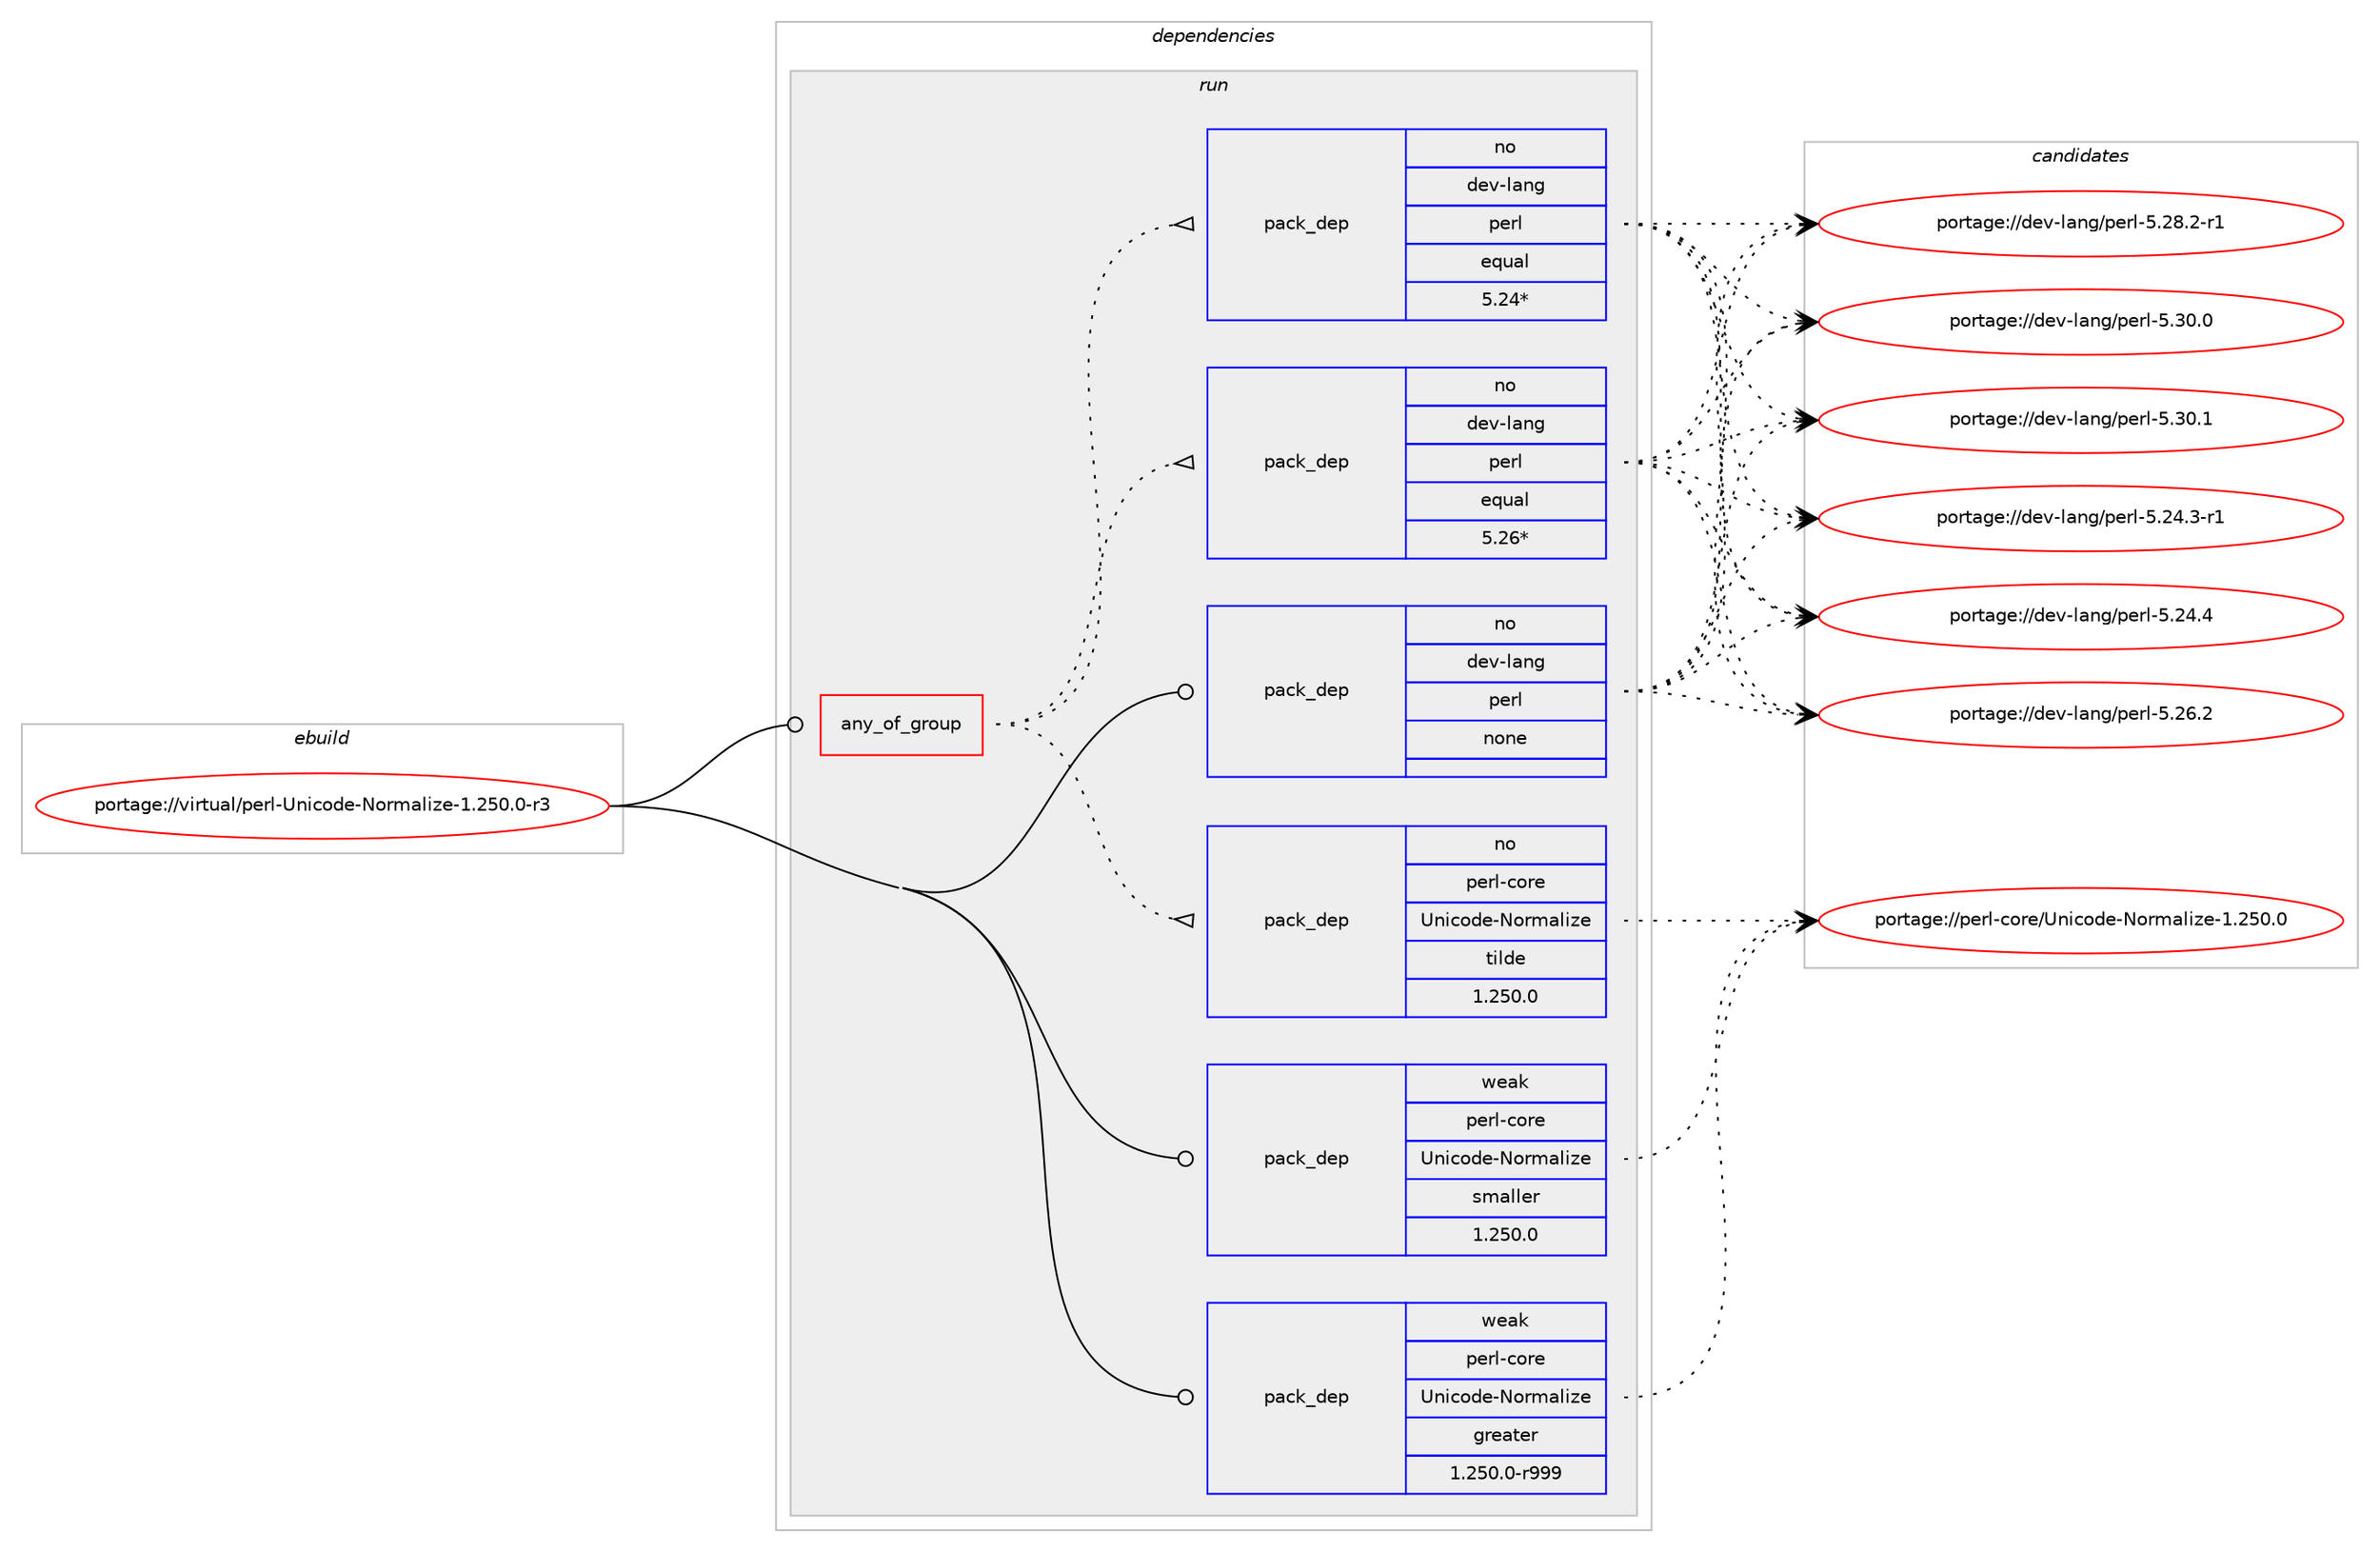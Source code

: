 digraph prolog {

# *************
# Graph options
# *************

newrank=true;
concentrate=true;
compound=true;
graph [rankdir=LR,fontname=Helvetica,fontsize=10,ranksep=1.5];#, ranksep=2.5, nodesep=0.2];
edge  [arrowhead=vee];
node  [fontname=Helvetica,fontsize=10];

# **********
# The ebuild
# **********

subgraph cluster_leftcol {
color=gray;
rank=same;
label=<<i>ebuild</i>>;
id [label="portage://virtual/perl-Unicode-Normalize-1.250.0-r3", color=red, width=4, href="../virtual/perl-Unicode-Normalize-1.250.0-r3.svg"];
}

# ****************
# The dependencies
# ****************

subgraph cluster_midcol {
color=gray;
label=<<i>dependencies</i>>;
subgraph cluster_compile {
fillcolor="#eeeeee";
style=filled;
label=<<i>compile</i>>;
}
subgraph cluster_compileandrun {
fillcolor="#eeeeee";
style=filled;
label=<<i>compile and run</i>>;
}
subgraph cluster_run {
fillcolor="#eeeeee";
style=filled;
label=<<i>run</i>>;
subgraph any7375 {
dependency435589 [label=<<TABLE BORDER="0" CELLBORDER="1" CELLSPACING="0" CELLPADDING="4"><TR><TD CELLPADDING="10">any_of_group</TD></TR></TABLE>>, shape=none, color=red];subgraph pack322964 {
dependency435590 [label=<<TABLE BORDER="0" CELLBORDER="1" CELLSPACING="0" CELLPADDING="4" WIDTH="220"><TR><TD ROWSPAN="6" CELLPADDING="30">pack_dep</TD></TR><TR><TD WIDTH="110">no</TD></TR><TR><TD>dev-lang</TD></TR><TR><TD>perl</TD></TR><TR><TD>equal</TD></TR><TR><TD>5.26*</TD></TR></TABLE>>, shape=none, color=blue];
}
dependency435589:e -> dependency435590:w [weight=20,style="dotted",arrowhead="oinv"];
subgraph pack322965 {
dependency435591 [label=<<TABLE BORDER="0" CELLBORDER="1" CELLSPACING="0" CELLPADDING="4" WIDTH="220"><TR><TD ROWSPAN="6" CELLPADDING="30">pack_dep</TD></TR><TR><TD WIDTH="110">no</TD></TR><TR><TD>dev-lang</TD></TR><TR><TD>perl</TD></TR><TR><TD>equal</TD></TR><TR><TD>5.24*</TD></TR></TABLE>>, shape=none, color=blue];
}
dependency435589:e -> dependency435591:w [weight=20,style="dotted",arrowhead="oinv"];
subgraph pack322966 {
dependency435592 [label=<<TABLE BORDER="0" CELLBORDER="1" CELLSPACING="0" CELLPADDING="4" WIDTH="220"><TR><TD ROWSPAN="6" CELLPADDING="30">pack_dep</TD></TR><TR><TD WIDTH="110">no</TD></TR><TR><TD>perl-core</TD></TR><TR><TD>Unicode-Normalize</TD></TR><TR><TD>tilde</TD></TR><TR><TD>1.250.0</TD></TR></TABLE>>, shape=none, color=blue];
}
dependency435589:e -> dependency435592:w [weight=20,style="dotted",arrowhead="oinv"];
}
id:e -> dependency435589:w [weight=20,style="solid",arrowhead="odot"];
subgraph pack322967 {
dependency435593 [label=<<TABLE BORDER="0" CELLBORDER="1" CELLSPACING="0" CELLPADDING="4" WIDTH="220"><TR><TD ROWSPAN="6" CELLPADDING="30">pack_dep</TD></TR><TR><TD WIDTH="110">no</TD></TR><TR><TD>dev-lang</TD></TR><TR><TD>perl</TD></TR><TR><TD>none</TD></TR><TR><TD></TD></TR></TABLE>>, shape=none, color=blue];
}
id:e -> dependency435593:w [weight=20,style="solid",arrowhead="odot"];
subgraph pack322968 {
dependency435594 [label=<<TABLE BORDER="0" CELLBORDER="1" CELLSPACING="0" CELLPADDING="4" WIDTH="220"><TR><TD ROWSPAN="6" CELLPADDING="30">pack_dep</TD></TR><TR><TD WIDTH="110">weak</TD></TR><TR><TD>perl-core</TD></TR><TR><TD>Unicode-Normalize</TD></TR><TR><TD>greater</TD></TR><TR><TD>1.250.0-r999</TD></TR></TABLE>>, shape=none, color=blue];
}
id:e -> dependency435594:w [weight=20,style="solid",arrowhead="odot"];
subgraph pack322969 {
dependency435595 [label=<<TABLE BORDER="0" CELLBORDER="1" CELLSPACING="0" CELLPADDING="4" WIDTH="220"><TR><TD ROWSPAN="6" CELLPADDING="30">pack_dep</TD></TR><TR><TD WIDTH="110">weak</TD></TR><TR><TD>perl-core</TD></TR><TR><TD>Unicode-Normalize</TD></TR><TR><TD>smaller</TD></TR><TR><TD>1.250.0</TD></TR></TABLE>>, shape=none, color=blue];
}
id:e -> dependency435595:w [weight=20,style="solid",arrowhead="odot"];
}
}

# **************
# The candidates
# **************

subgraph cluster_choices {
rank=same;
color=gray;
label=<<i>candidates</i>>;

subgraph choice322964 {
color=black;
nodesep=1;
choiceportage100101118451089711010347112101114108455346505246514511449 [label="portage://dev-lang/perl-5.24.3-r1", color=red, width=4,href="../dev-lang/perl-5.24.3-r1.svg"];
choiceportage10010111845108971101034711210111410845534650524652 [label="portage://dev-lang/perl-5.24.4", color=red, width=4,href="../dev-lang/perl-5.24.4.svg"];
choiceportage10010111845108971101034711210111410845534650544650 [label="portage://dev-lang/perl-5.26.2", color=red, width=4,href="../dev-lang/perl-5.26.2.svg"];
choiceportage100101118451089711010347112101114108455346505646504511449 [label="portage://dev-lang/perl-5.28.2-r1", color=red, width=4,href="../dev-lang/perl-5.28.2-r1.svg"];
choiceportage10010111845108971101034711210111410845534651484648 [label="portage://dev-lang/perl-5.30.0", color=red, width=4,href="../dev-lang/perl-5.30.0.svg"];
choiceportage10010111845108971101034711210111410845534651484649 [label="portage://dev-lang/perl-5.30.1", color=red, width=4,href="../dev-lang/perl-5.30.1.svg"];
dependency435590:e -> choiceportage100101118451089711010347112101114108455346505246514511449:w [style=dotted,weight="100"];
dependency435590:e -> choiceportage10010111845108971101034711210111410845534650524652:w [style=dotted,weight="100"];
dependency435590:e -> choiceportage10010111845108971101034711210111410845534650544650:w [style=dotted,weight="100"];
dependency435590:e -> choiceportage100101118451089711010347112101114108455346505646504511449:w [style=dotted,weight="100"];
dependency435590:e -> choiceportage10010111845108971101034711210111410845534651484648:w [style=dotted,weight="100"];
dependency435590:e -> choiceportage10010111845108971101034711210111410845534651484649:w [style=dotted,weight="100"];
}
subgraph choice322965 {
color=black;
nodesep=1;
choiceportage100101118451089711010347112101114108455346505246514511449 [label="portage://dev-lang/perl-5.24.3-r1", color=red, width=4,href="../dev-lang/perl-5.24.3-r1.svg"];
choiceportage10010111845108971101034711210111410845534650524652 [label="portage://dev-lang/perl-5.24.4", color=red, width=4,href="../dev-lang/perl-5.24.4.svg"];
choiceportage10010111845108971101034711210111410845534650544650 [label="portage://dev-lang/perl-5.26.2", color=red, width=4,href="../dev-lang/perl-5.26.2.svg"];
choiceportage100101118451089711010347112101114108455346505646504511449 [label="portage://dev-lang/perl-5.28.2-r1", color=red, width=4,href="../dev-lang/perl-5.28.2-r1.svg"];
choiceportage10010111845108971101034711210111410845534651484648 [label="portage://dev-lang/perl-5.30.0", color=red, width=4,href="../dev-lang/perl-5.30.0.svg"];
choiceportage10010111845108971101034711210111410845534651484649 [label="portage://dev-lang/perl-5.30.1", color=red, width=4,href="../dev-lang/perl-5.30.1.svg"];
dependency435591:e -> choiceportage100101118451089711010347112101114108455346505246514511449:w [style=dotted,weight="100"];
dependency435591:e -> choiceportage10010111845108971101034711210111410845534650524652:w [style=dotted,weight="100"];
dependency435591:e -> choiceportage10010111845108971101034711210111410845534650544650:w [style=dotted,weight="100"];
dependency435591:e -> choiceportage100101118451089711010347112101114108455346505646504511449:w [style=dotted,weight="100"];
dependency435591:e -> choiceportage10010111845108971101034711210111410845534651484648:w [style=dotted,weight="100"];
dependency435591:e -> choiceportage10010111845108971101034711210111410845534651484649:w [style=dotted,weight="100"];
}
subgraph choice322966 {
color=black;
nodesep=1;
choiceportage11210111410845991111141014785110105991111001014578111114109971081051221014549465053484648 [label="portage://perl-core/Unicode-Normalize-1.250.0", color=red, width=4,href="../perl-core/Unicode-Normalize-1.250.0.svg"];
dependency435592:e -> choiceportage11210111410845991111141014785110105991111001014578111114109971081051221014549465053484648:w [style=dotted,weight="100"];
}
subgraph choice322967 {
color=black;
nodesep=1;
choiceportage100101118451089711010347112101114108455346505246514511449 [label="portage://dev-lang/perl-5.24.3-r1", color=red, width=4,href="../dev-lang/perl-5.24.3-r1.svg"];
choiceportage10010111845108971101034711210111410845534650524652 [label="portage://dev-lang/perl-5.24.4", color=red, width=4,href="../dev-lang/perl-5.24.4.svg"];
choiceportage10010111845108971101034711210111410845534650544650 [label="portage://dev-lang/perl-5.26.2", color=red, width=4,href="../dev-lang/perl-5.26.2.svg"];
choiceportage100101118451089711010347112101114108455346505646504511449 [label="portage://dev-lang/perl-5.28.2-r1", color=red, width=4,href="../dev-lang/perl-5.28.2-r1.svg"];
choiceportage10010111845108971101034711210111410845534651484648 [label="portage://dev-lang/perl-5.30.0", color=red, width=4,href="../dev-lang/perl-5.30.0.svg"];
choiceportage10010111845108971101034711210111410845534651484649 [label="portage://dev-lang/perl-5.30.1", color=red, width=4,href="../dev-lang/perl-5.30.1.svg"];
dependency435593:e -> choiceportage100101118451089711010347112101114108455346505246514511449:w [style=dotted,weight="100"];
dependency435593:e -> choiceportage10010111845108971101034711210111410845534650524652:w [style=dotted,weight="100"];
dependency435593:e -> choiceportage10010111845108971101034711210111410845534650544650:w [style=dotted,weight="100"];
dependency435593:e -> choiceportage100101118451089711010347112101114108455346505646504511449:w [style=dotted,weight="100"];
dependency435593:e -> choiceportage10010111845108971101034711210111410845534651484648:w [style=dotted,weight="100"];
dependency435593:e -> choiceportage10010111845108971101034711210111410845534651484649:w [style=dotted,weight="100"];
}
subgraph choice322968 {
color=black;
nodesep=1;
choiceportage11210111410845991111141014785110105991111001014578111114109971081051221014549465053484648 [label="portage://perl-core/Unicode-Normalize-1.250.0", color=red, width=4,href="../perl-core/Unicode-Normalize-1.250.0.svg"];
dependency435594:e -> choiceportage11210111410845991111141014785110105991111001014578111114109971081051221014549465053484648:w [style=dotted,weight="100"];
}
subgraph choice322969 {
color=black;
nodesep=1;
choiceportage11210111410845991111141014785110105991111001014578111114109971081051221014549465053484648 [label="portage://perl-core/Unicode-Normalize-1.250.0", color=red, width=4,href="../perl-core/Unicode-Normalize-1.250.0.svg"];
dependency435595:e -> choiceportage11210111410845991111141014785110105991111001014578111114109971081051221014549465053484648:w [style=dotted,weight="100"];
}
}

}

